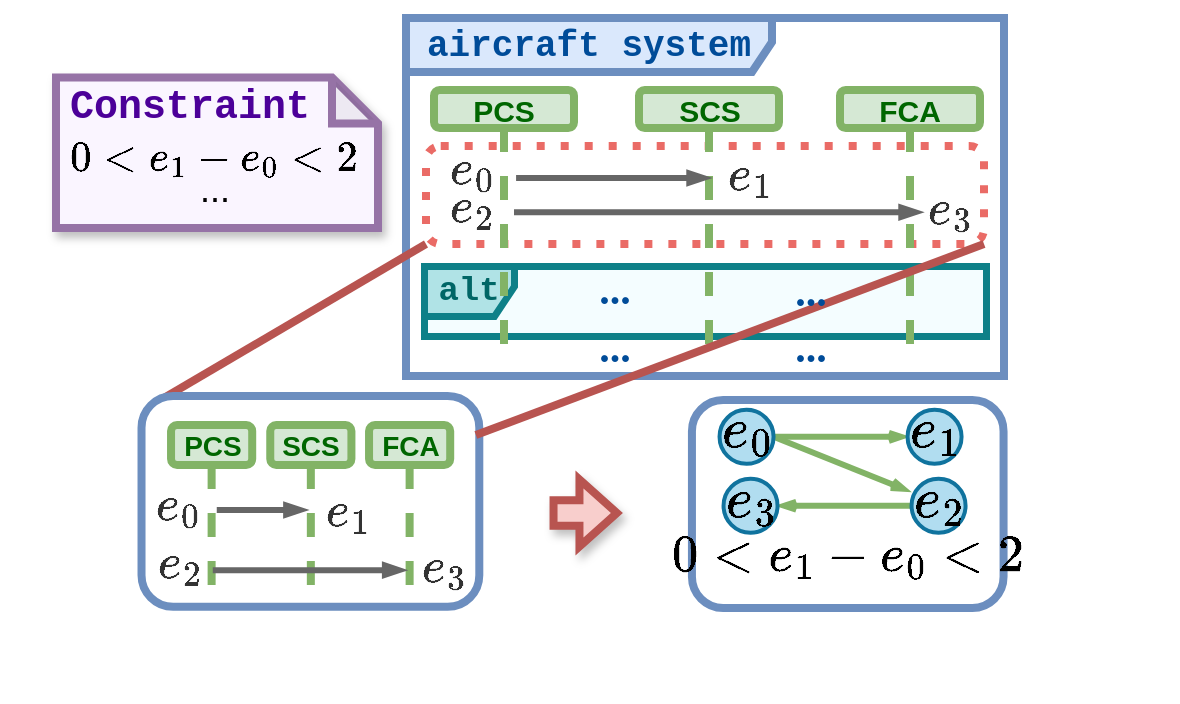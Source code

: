 <mxfile version="28.0.7">
  <diagram name="第 1 页" id="h9YyRqE6uHGr4lUD16GJ">
    <mxGraphModel dx="908" dy="617" grid="0" gridSize="10" guides="1" tooltips="1" connect="1" arrows="1" fold="1" page="1" pageScale="1" pageWidth="1169" pageHeight="827" math="1" shadow="0">
      <root>
        <mxCell id="0" />
        <mxCell id="1" parent="0" />
        <mxCell id="_lGmPWogJOjAXytLMEd4-229" value="&lt;div&gt;&lt;br/&gt;&lt;/div&gt;" style="rounded=1;whiteSpace=wrap;html=1;strokeWidth=4;dashed=1;strokeColor=#EA6B66;dashPattern=1 2;fontSize=14;" parent="1" vertex="1">
          <mxGeometry x="266" y="85" width="279" height="49" as="geometry" />
        </mxCell>
        <mxCell id="_lGmPWogJOjAXytLMEd4-170" value="&lt;font face=&quot;Courier New&quot; style=&quot;color: rgb(0, 102, 102); font-size: 17px;&quot;&gt;&lt;b style=&quot;&quot;&gt;alt&lt;/b&gt;&lt;/font&gt;" style="shape=umlFrame;whiteSpace=wrap;html=1;pointerEvents=0;width=45;height=25;fillColor=#b0e3e6;strokeColor=#0e8088;fillStyle=auto;shadow=0;strokeWidth=3.5;gradientColor=none;swimlaneFillColor=light-dark(#F4FDFF,#002813);fontSize=14;" parent="1" vertex="1">
          <mxGeometry x="265" y="145" width="281" height="35" as="geometry" />
        </mxCell>
        <mxCell id="_lGmPWogJOjAXytLMEd4-171" value="&lt;font face=&quot;Helvetica&quot; style=&quot;color: rgb(0, 102, 0); font-size: 15px;&quot;&gt;&lt;b&gt;PCS&lt;/b&gt;&lt;/font&gt;" style="shape=umlLifeline;perimeter=lifelinePerimeter;whiteSpace=wrap;html=1;container=1;dropTarget=0;collapsible=0;recursiveResize=0;outlineConnect=0;portConstraint=eastwest;newEdgeStyle={&quot;curved&quot;:0,&quot;rounded&quot;:0};size=19;fillColor=#d5e8d4;strokeColor=#82b366;strokeWidth=4;rounded=1;shadow=0;fontSize=14;" parent="1" vertex="1">
          <mxGeometry x="270" y="57" width="70" height="139" as="geometry" />
        </mxCell>
        <mxCell id="_lGmPWogJOjAXytLMEd4-172" value="&lt;font face=&quot;Helvetica&quot; style=&quot;color: rgb(0, 102, 0); font-size: 15px;&quot;&gt;&lt;b&gt;FCA&lt;/b&gt;&lt;/font&gt;" style="shape=umlLifeline;perimeter=lifelinePerimeter;whiteSpace=wrap;html=1;container=1;dropTarget=0;collapsible=0;recursiveResize=0;outlineConnect=0;portConstraint=eastwest;newEdgeStyle={&quot;curved&quot;:0,&quot;rounded&quot;:0};size=19;fillColor=#d5e8d4;strokeColor=#82b366;strokeWidth=4;rounded=1;shadow=0;fontSize=14;" parent="1" vertex="1">
          <mxGeometry x="473" y="57" width="70" height="139" as="geometry" />
        </mxCell>
        <mxCell id="_lGmPWogJOjAXytLMEd4-173" value="&lt;font face=&quot;Helvetica&quot; style=&quot;color: rgb(0, 102, 0); font-size: 15px;&quot;&gt;&lt;b&gt;SCS&lt;/b&gt;&lt;/font&gt;" style="shape=umlLifeline;perimeter=lifelinePerimeter;whiteSpace=wrap;html=1;container=1;dropTarget=0;collapsible=0;recursiveResize=0;outlineConnect=0;portConstraint=eastwest;newEdgeStyle={&quot;curved&quot;:0,&quot;rounded&quot;:0};size=19;fillColor=#d5e8d4;strokeColor=#82b366;strokeWidth=4;rounded=1;shadow=0;fontSize=14;" parent="1" vertex="1">
          <mxGeometry x="372.5" y="57" width="70" height="139" as="geometry" />
        </mxCell>
        <mxCell id="_lGmPWogJOjAXytLMEd4-175" value="&lt;font face=&quot;Courier New&quot; style=&quot;color: rgb(0, 76, 153); font-size: 18px;&quot;&gt;&lt;b style=&quot;&quot;&gt;aircraft system&lt;/b&gt;&lt;/font&gt;" style="shape=umlFrame;whiteSpace=wrap;html=1;pointerEvents=0;width=183;height=27;fillColor=#dae8fc;strokeColor=#6c8ebf;strokeWidth=4;shadow=0;fontSize=14;" parent="1" vertex="1">
          <mxGeometry x="256" y="21" width="299" height="179" as="geometry" />
        </mxCell>
        <mxCell id="_lGmPWogJOjAXytLMEd4-176" value="" style="html=1;verticalAlign=bottom;endArrow=blockThin;curved=0;rounded=1;endFill=1;strokeColor=#666666;strokeWidth=3;endSize=4;fontSize=14;" parent="1" edge="1">
          <mxGeometry x="-0.0" width="80" relative="1" as="geometry">
            <mxPoint x="311.041" y="101" as="sourcePoint" />
            <mxPoint x="408" y="101" as="targetPoint" />
            <mxPoint as="offset" />
          </mxGeometry>
        </mxCell>
        <mxCell id="_lGmPWogJOjAXytLMEd4-178" value="" style="html=1;verticalAlign=bottom;endArrow=blockThin;curved=0;rounded=0;endFill=1;strokeWidth=3;strokeColor=light-dark(#666666,#EDEDED);startSize=6;endSize=4;fontSize=14;" parent="1" edge="1">
          <mxGeometry x="-0.001" width="80" relative="1" as="geometry">
            <mxPoint x="310" y="118.13" as="sourcePoint" />
            <mxPoint x="514" y="118.13" as="targetPoint" />
            <mxPoint as="offset" />
          </mxGeometry>
        </mxCell>
        <mxCell id="_lGmPWogJOjAXytLMEd4-201" value="&lt;font style=&quot;font-size: 21px; color: rgb(51, 51, 51);&quot;&gt;&lt;b style=&quot;&quot;&gt;\(e_2\)&lt;/b&gt;&lt;/font&gt;" style="text;html=1;align=center;verticalAlign=middle;resizable=0;points=[];autosize=1;strokeColor=none;fillColor=none;strokeWidth=4;fontSize=14;" parent="1" vertex="1">
          <mxGeometry x="249.25" y="96.97" width="79" height="37" as="geometry" />
        </mxCell>
        <mxCell id="_lGmPWogJOjAXytLMEd4-241" value="&lt;font face=&quot;Georgia&quot; style=&quot;color: rgb(0, 76, 153); font-size: 21px;&quot;&gt;&lt;b style=&quot;&quot;&gt;...&lt;/b&gt;&lt;/font&gt;" style="text;html=1;align=center;verticalAlign=middle;resizable=0;points=[];autosize=1;strokeColor=none;fillColor=none;strokeWidth=4;fontSize=14;" parent="1" vertex="1">
          <mxGeometry x="340.3" y="138" width="39" height="37" as="geometry" />
        </mxCell>
        <mxCell id="_lGmPWogJOjAXytLMEd4-278" style="rounded=0;orthogonalLoop=1;jettySize=auto;html=1;exitX=0;exitY=1;exitDx=0;exitDy=0;entryX=0.065;entryY=0.011;entryDx=0;entryDy=0;endArrow=none;endFill=0;entryPerimeter=0;strokeWidth=4;endSize=5;strokeColor=light-dark(#b85450, #ededed);curved=1;fontSize=14;" parent="1" source="_lGmPWogJOjAXytLMEd4-229" target="_lGmPWogJOjAXytLMEd4-231" edge="1">
          <mxGeometry relative="1" as="geometry">
            <mxPoint x="61" y="320.42" as="sourcePoint" />
          </mxGeometry>
        </mxCell>
        <mxCell id="2NGLu3flXbiZgfrD2o1z-119" value="&lt;font style=&quot;font-size: 21px; color: rgb(51, 51, 51);&quot;&gt;&lt;b style=&quot;&quot;&gt;\(e_0\)&lt;/b&gt;&lt;/font&gt;" style="text;html=1;align=center;verticalAlign=middle;resizable=0;points=[];autosize=1;strokeColor=none;fillColor=none;strokeWidth=4;fontSize=14;" parent="1" vertex="1">
          <mxGeometry x="249.25" y="77" width="79" height="37" as="geometry" />
        </mxCell>
        <mxCell id="2NGLu3flXbiZgfrD2o1z-120" value="&lt;font style=&quot;font-size: 21px; color: rgb(51, 51, 51);&quot;&gt;&lt;b style=&quot;&quot;&gt;\(e_1\)&lt;/b&gt;&lt;/font&gt;" style="text;html=1;align=center;verticalAlign=middle;resizable=0;points=[];autosize=1;strokeColor=none;fillColor=none;strokeWidth=4;fontSize=14;" parent="1" vertex="1">
          <mxGeometry x="388" y="80" width="79" height="37" as="geometry" />
        </mxCell>
        <mxCell id="2NGLu3flXbiZgfrD2o1z-121" value="&lt;font style=&quot;font-size: 21px; color: rgb(51, 51, 51);&quot;&gt;&lt;b style=&quot;&quot;&gt;\(e_3\)&lt;/b&gt;&lt;/font&gt;" style="text;html=1;align=center;verticalAlign=middle;resizable=0;points=[];autosize=1;strokeColor=none;fillColor=none;strokeWidth=4;fontSize=14;" parent="1" vertex="1">
          <mxGeometry x="488" y="97" width="79" height="37" as="geometry" />
        </mxCell>
        <mxCell id="2NGLu3flXbiZgfrD2o1z-135" value="" style="group" parent="1" vertex="1" connectable="0">
          <mxGeometry x="53" y="12" width="184" height="163" as="geometry" />
        </mxCell>
        <mxCell id="2NGLu3flXbiZgfrD2o1z-123" value="" style="group;strokeWidth=4;dashed=1;shadow=0;rounded=0;fontSize=14;" parent="2NGLu3flXbiZgfrD2o1z-135" vertex="1" connectable="0">
          <mxGeometry x="8" y="33" width="181" height="99.067" as="geometry" />
        </mxCell>
        <mxCell id="2NGLu3flXbiZgfrD2o1z-124" value="" style="shape=note;whiteSpace=wrap;html=1;backgroundOutline=1;darkOpacity=0.05;strokeColor=#9673a6;strokeWidth=4;fillColor=light-dark(#faf5ff, #392f3f);shadow=1;fontSize=14;size=23;" parent="2NGLu3flXbiZgfrD2o1z-123" vertex="1">
          <mxGeometry x="20" y="5.76" width="161" height="75.24" as="geometry" />
        </mxCell>
        <mxCell id="2NGLu3flXbiZgfrD2o1z-118" value="&lt;div style=&quot;line-height: 100%;&quot;&gt;&lt;font face=&quot;Helvetica&quot; style=&quot;font-size: 18px; line-height: 100%;&quot;&gt;&lt;span style=&quot;background-color: transparent; color: light-dark(rgb(0, 0, 0), rgb(255, 255, 255)); text-wrap-mode: nowrap;&quot;&gt;&lt;br&gt;&lt;/span&gt;&lt;/font&gt;&lt;/div&gt;&lt;div style=&quot;line-height: 100%;&quot;&gt;&lt;font face=&quot;Helvetica&quot; style=&quot;font-size: 18px; line-height: 100%;&quot;&gt;&lt;span style=&quot;background-color: transparent; color: light-dark(rgb(0, 0, 0), rgb(255, 255, 255)); text-wrap-mode: nowrap;&quot;&gt;\(0 &amp;lt; e_1 - e_0 &amp;lt; 2\)&lt;/span&gt;&lt;/font&gt;&lt;/div&gt;&lt;div style=&quot;line-height: 100%;&quot;&gt;&lt;span style=&quot;font-size: 18px;&quot;&gt;...&lt;/span&gt;&lt;/div&gt;" style="text;html=1;align=center;verticalAlign=middle;whiteSpace=wrap;rounded=0;" parent="2NGLu3flXbiZgfrD2o1z-123" vertex="1">
          <mxGeometry x="18" y="5.76" width="163" height="77.24" as="geometry" />
        </mxCell>
        <mxCell id="2NGLu3flXbiZgfrD2o1z-127" value="&lt;span style=&quot;font-style: normal; font-variant-ligatures: normal; font-variant-caps: normal; letter-spacing: normal; orphans: 2; text-align: left; text-indent: 0px; text-transform: none; widows: 2; word-spacing: 0px; -webkit-text-stroke-width: 0px; white-space: nowrap; text-decoration-thickness: initial; text-decoration-style: initial; text-decoration-color: initial; float: none; display: inline !important;&quot;&gt;&lt;font face=&quot;Courier New&quot; style=&quot;color: rgb(76, 0, 153); font-size: 20px;&quot;&gt;&lt;b style=&quot;&quot;&gt;Constraint&lt;/b&gt;&lt;/font&gt;&lt;/span&gt;" style="text;whiteSpace=wrap;html=1;shadow=1;rounded=1;" parent="2NGLu3flXbiZgfrD2o1z-123" vertex="1">
          <mxGeometry x="25" y="1.728" width="147" height="14.975" as="geometry" />
        </mxCell>
        <mxCell id="2NGLu3flXbiZgfrD2o1z-165" value="" style="group;strokeWidth=2;" parent="1" vertex="1" connectable="0">
          <mxGeometry x="312.19" y="223.0" width="329.63" height="140" as="geometry" />
        </mxCell>
        <mxCell id="_lGmPWogJOjAXytLMEd4-275" value="" style="html=1;shadow=1;dashed=0;align=center;verticalAlign=middle;shape=mxgraph.arrows2.arrow;dy=0.62;dx=18.73;notch=0;fillColor=#f8cecc;strokeColor=#b85450;strokeWidth=4;fontSize=14;" parent="2NGLu3flXbiZgfrD2o1z-165" vertex="1">
          <mxGeometry x="17.577" y="28.745" width="31.694" height="33.5" as="geometry" />
        </mxCell>
        <mxCell id="_lGmPWogJOjAXytLMEd4-231" value="" style="rounded=1;whiteSpace=wrap;html=1;strokeWidth=4;fillColor=#FFFFFF;strokeColor=light-dark(#6c8ebf, #a0bcd2);fontSize=14;" parent="2NGLu3flXbiZgfrD2o1z-165" vertex="1">
          <mxGeometry x="-188.43" y="-13.0" width="168.89" height="105.42" as="geometry" />
        </mxCell>
        <mxCell id="_lGmPWogJOjAXytLMEd4-233" value="&lt;font style=&quot;color: rgb(0, 102, 0);&quot;&gt;&lt;b&gt;FCA&lt;/b&gt;&lt;/font&gt;" style="shape=umlLifeline;perimeter=lifelinePerimeter;whiteSpace=wrap;html=1;container=1;dropTarget=0;collapsible=0;recursiveResize=0;outlineConnect=0;portConstraint=eastwest;newEdgeStyle={&quot;curved&quot;:0,&quot;rounded&quot;:0};size=20;fontSize=14;strokeWidth=4;fillColor=#d5e8d4;strokeColor=#82b366;rounded=1;" parent="2NGLu3flXbiZgfrD2o1z-165" vertex="1">
          <mxGeometry x="-74.67" y="1.5" width="40.58" height="87" as="geometry" />
        </mxCell>
        <mxCell id="_lGmPWogJOjAXytLMEd4-234" value="&lt;font style=&quot;color: rgb(0, 102, 0);&quot;&gt;&lt;b&gt;SCS&lt;/b&gt;&lt;/font&gt;" style="shape=umlLifeline;perimeter=lifelinePerimeter;whiteSpace=wrap;html=1;container=1;dropTarget=0;collapsible=0;recursiveResize=0;outlineConnect=0;portConstraint=eastwest;newEdgeStyle={&quot;curved&quot;:0,&quot;rounded&quot;:0};size=20;fontSize=14;strokeWidth=4;fillColor=#d5e8d4;strokeColor=#82b366;rounded=1;" parent="2NGLu3flXbiZgfrD2o1z-165" vertex="1">
          <mxGeometry x="-124.06" y="1.5" width="40.58" height="87" as="geometry" />
        </mxCell>
        <mxCell id="_lGmPWogJOjAXytLMEd4-235" value="&lt;font style=&quot;color: rgb(0, 102, 0);&quot;&gt;&lt;b&gt;PCS&lt;/b&gt;&lt;/font&gt;" style="shape=umlLifeline;perimeter=lifelinePerimeter;whiteSpace=wrap;html=1;container=1;dropTarget=0;collapsible=0;recursiveResize=0;outlineConnect=0;portConstraint=eastwest;newEdgeStyle={&quot;curved&quot;:0,&quot;rounded&quot;:0};size=20;fontSize=14;strokeWidth=4;fillColor=#d5e8d4;strokeColor=#82b366;rounded=1;" parent="2NGLu3flXbiZgfrD2o1z-165" vertex="1">
          <mxGeometry x="-173.67" y="1.5" width="40.58" height="88" as="geometry" />
        </mxCell>
        <mxCell id="_lGmPWogJOjAXytLMEd4-246" value="" style="html=1;verticalAlign=bottom;endArrow=blockThin;curved=0;rounded=0;endFill=1;strokeWidth=3;strokeColor=light-dark(#666666,#EDEDED);startSize=6;endSize=4;fontSize=14;" parent="2NGLu3flXbiZgfrD2o1z-165" target="_lGmPWogJOjAXytLMEd4-233" edge="1">
          <mxGeometry x="-0.001" width="80" relative="1" as="geometry">
            <mxPoint x="-152.81" y="74.065" as="sourcePoint" />
            <mxPoint x="-40.749" y="74.065" as="targetPoint" />
            <mxPoint as="offset" />
          </mxGeometry>
        </mxCell>
        <mxCell id="_lGmPWogJOjAXytLMEd4-232" value="" style="html=1;verticalAlign=bottom;endArrow=blockThin;curved=0;rounded=0;strokeWidth=3;endSize=4;endFill=1;strokeColor=#666666;fontSize=14;" parent="2NGLu3flXbiZgfrD2o1z-165" target="_lGmPWogJOjAXytLMEd4-234" edge="1">
          <mxGeometry width="80" relative="1" as="geometry">
            <mxPoint x="-150.81" y="44.001" as="sourcePoint" />
            <mxPoint x="-35.593" y="44.001" as="targetPoint" />
            <Array as="points">
              <mxPoint x="-137.689" y="44.001" />
            </Array>
          </mxGeometry>
        </mxCell>
        <mxCell id="2NGLu3flXbiZgfrD2o1z-136" value="&lt;font style=&quot;color: rgb(51, 51, 51); font-size: 21px;&quot;&gt;&lt;b style=&quot;&quot;&gt;\(e_0\)&lt;/b&gt;&lt;/font&gt;" style="text;html=1;align=center;verticalAlign=middle;resizable=0;points=[];autosize=1;strokeColor=none;fillColor=none;strokeWidth=4;fontSize=14;" parent="2NGLu3flXbiZgfrD2o1z-165" vertex="1">
          <mxGeometry x="-209.193" y="22.5" width="79" height="37" as="geometry" />
        </mxCell>
        <mxCell id="2NGLu3flXbiZgfrD2o1z-137" value="&lt;font style=&quot;font-size: 21px; color: rgb(51, 51, 51);&quot;&gt;&lt;b style=&quot;&quot;&gt;\(e_1\)&lt;/b&gt;&lt;/font&gt;" style="text;html=1;align=center;verticalAlign=middle;resizable=0;points=[];autosize=1;strokeColor=none;fillColor=none;strokeWidth=4;fontSize=14;" parent="2NGLu3flXbiZgfrD2o1z-165" vertex="1">
          <mxGeometry x="-124.43" y="25.0" width="79" height="37" as="geometry" />
        </mxCell>
        <mxCell id="2NGLu3flXbiZgfrD2o1z-138" value="&lt;font style=&quot;color: rgb(51, 51, 51); font-size: 21px;&quot;&gt;&lt;b style=&quot;&quot;&gt;\(e_2\)&lt;/b&gt;&lt;/font&gt;" style="text;html=1;align=center;verticalAlign=middle;resizable=0;points=[];autosize=1;strokeColor=none;fillColor=none;strokeWidth=4;fontSize=14;" parent="2NGLu3flXbiZgfrD2o1z-165" vertex="1">
          <mxGeometry x="-208.81" y="51.97" width="79" height="37" as="geometry" />
        </mxCell>
        <mxCell id="2NGLu3flXbiZgfrD2o1z-141" value="&lt;font style=&quot;font-size: 21px; color: rgb(51, 51, 51);&quot;&gt;&lt;b style=&quot;&quot;&gt;\(e_3\)&lt;/b&gt;&lt;/font&gt;" style="text;html=1;align=center;verticalAlign=middle;resizable=0;points=[];autosize=1;strokeColor=none;fillColor=none;strokeWidth=4;fontSize=14;" parent="2NGLu3flXbiZgfrD2o1z-165" vertex="1">
          <mxGeometry x="-76.646" y="53.42" width="79" height="37" as="geometry" />
        </mxCell>
        <mxCell id="2NGLu3flXbiZgfrD2o1z-160" style="rounded=0;orthogonalLoop=1;jettySize=auto;html=1;endArrow=openThin;endFill=0;strokeColor=#82b366;strokeWidth=3;fillColor=#d5e8d4;endSize=3;entryX=0;entryY=0.5;entryDx=0;entryDy=0;exitX=1;exitY=0.5;exitDx=0;exitDy=0;startSize=3;" parent="2NGLu3flXbiZgfrD2o1z-165" source="2NGLu3flXbiZgfrD2o1z-157" target="2NGLu3flXbiZgfrD2o1z-156" edge="1">
          <mxGeometry relative="1" as="geometry">
            <mxPoint x="-98.717" y="38.769" as="sourcePoint" />
            <mxPoint x="-91.116" y="40.084" as="targetPoint" />
          </mxGeometry>
        </mxCell>
        <mxCell id="2NGLu3flXbiZgfrD2o1z-161" style="rounded=0;orthogonalLoop=1;jettySize=auto;html=1;endArrow=openThin;endFill=0;strokeColor=#82b366;strokeWidth=3;fillColor=#d5e8d4;endSize=3;entryX=1;entryY=0.5;entryDx=0;entryDy=0;exitX=0;exitY=0.5;exitDx=0;exitDy=0;startSize=3;" parent="2NGLu3flXbiZgfrD2o1z-165" source="2NGLu3flXbiZgfrD2o1z-159" target="2NGLu3flXbiZgfrD2o1z-158" edge="1">
          <mxGeometry relative="1" as="geometry">
            <mxPoint x="110.422" y="14.92" as="sourcePoint" />
            <mxPoint x="212.308" y="14.92" as="targetPoint" />
            <Array as="points" />
          </mxGeometry>
        </mxCell>
        <mxCell id="2NGLu3flXbiZgfrD2o1z-162" style="rounded=0;orthogonalLoop=1;jettySize=auto;html=1;endArrow=openThin;endFill=0;strokeColor=#82b366;strokeWidth=3;fillColor=#d5e8d4;endSize=3;entryX=-0.041;entryY=0.233;entryDx=0;entryDy=0;exitX=1;exitY=0.5;exitDx=0;exitDy=0;startSize=3;entryPerimeter=0;" parent="2NGLu3flXbiZgfrD2o1z-165" source="2NGLu3flXbiZgfrD2o1z-157" target="2NGLu3flXbiZgfrD2o1z-159" edge="1">
          <mxGeometry relative="1" as="geometry">
            <mxPoint x="212.308" y="66.92" as="sourcePoint" />
            <mxPoint x="110.422" y="66.92" as="targetPoint" />
            <Array as="points" />
          </mxGeometry>
        </mxCell>
        <mxCell id="2NGLu3flXbiZgfrD2o1z-155" value="" style="rounded=1;whiteSpace=wrap;html=1;strokeWidth=4;fillColor=none;strokeColor=light-dark(#6c8ebf, #46a8af);" parent="2NGLu3flXbiZgfrD2o1z-165" vertex="1">
          <mxGeometry x="86.78" y="-11.0" width="155.81" height="104" as="geometry" />
        </mxCell>
        <mxCell id="2NGLu3flXbiZgfrD2o1z-156" value="&lt;div style=&quot;text-align: left;&quot;&gt;&lt;span style=&quot;background-color: initial;&quot;&gt;&lt;font style=&quot;font-size: 24px;&quot; face=&quot;Courier New&quot;&gt;&lt;b style=&quot;&quot;&gt;\(e_1\)&lt;/b&gt;&lt;/font&gt;&lt;/span&gt;&lt;/div&gt;" style="ellipse;whiteSpace=wrap;html=1;aspect=fixed;strokeWidth=2;fillColor=#b1ddf0;strokeColor=#10739e;" parent="2NGLu3flXbiZgfrD2o1z-165" vertex="1">
          <mxGeometry x="194.589" y="-6.08" width="27" height="27" as="geometry" />
        </mxCell>
        <mxCell id="2NGLu3flXbiZgfrD2o1z-157" value="&lt;div style=&quot;text-align: left;&quot;&gt;&lt;span style=&quot;background-color: initial;&quot;&gt;&lt;font style=&quot;font-size: 24px;&quot; face=&quot;Courier New&quot;&gt;&lt;b style=&quot;&quot;&gt;\(e_0\)&lt;/b&gt;&lt;/font&gt;&lt;/span&gt;&lt;/div&gt;" style="ellipse;whiteSpace=wrap;html=1;aspect=fixed;strokeWidth=2;fillColor=#b1ddf0;strokeColor=#10739e;" parent="2NGLu3flXbiZgfrD2o1z-165" vertex="1">
          <mxGeometry x="100.587" y="-6.08" width="27" height="27" as="geometry" />
        </mxCell>
        <mxCell id="2NGLu3flXbiZgfrD2o1z-158" value="&lt;div style=&quot;text-align: left;&quot;&gt;&lt;span style=&quot;background-color: initial;&quot;&gt;&lt;font style=&quot;font-size: 24px;&quot; face=&quot;Courier New&quot;&gt;&lt;b style=&quot;&quot;&gt;\(e_3\)&lt;/b&gt;&lt;/font&gt;&lt;/span&gt;&lt;/div&gt;" style="ellipse;whiteSpace=wrap;html=1;aspect=fixed;strokeWidth=2;fillColor=#b1ddf0;strokeColor=#10739e;" parent="2NGLu3flXbiZgfrD2o1z-165" vertex="1">
          <mxGeometry x="102.587" y="28.37" width="27" height="27" as="geometry" />
        </mxCell>
        <mxCell id="2NGLu3flXbiZgfrD2o1z-159" value="&lt;div style=&quot;text-align: left;&quot;&gt;&lt;span style=&quot;background-color: initial;&quot;&gt;&lt;font style=&quot;font-size: 24px;&quot; face=&quot;Courier New&quot;&gt;&lt;b style=&quot;&quot;&gt;\(e_2\)&lt;/b&gt;&lt;/font&gt;&lt;/span&gt;&lt;/div&gt;" style="ellipse;whiteSpace=wrap;html=1;aspect=fixed;strokeWidth=2;fillColor=#b1ddf0;strokeColor=#10739e;" parent="2NGLu3flXbiZgfrD2o1z-165" vertex="1">
          <mxGeometry x="196.589" y="28.37" width="27" height="27" as="geometry" />
        </mxCell>
        <mxCell id="2NGLu3flXbiZgfrD2o1z-164" value="&lt;div style=&quot;text-align: left;&quot;&gt;&lt;span style=&quot;background-color: initial;&quot;&gt;&lt;font style=&quot;font-size: 22px;&quot; face=&quot;Courier New&quot;&gt;&lt;b style=&quot;&quot;&gt;\(0 &amp;lt; e_1 - e_0 &amp;lt; 2\)&lt;/b&gt;&lt;/font&gt;&lt;/span&gt;&lt;/div&gt;" style="text;html=1;align=center;verticalAlign=middle;resizable=0;points=[];autosize=1;strokeColor=none;fillColor=none;strokeWidth=3;" parent="2NGLu3flXbiZgfrD2o1z-165" vertex="1">
          <mxGeometry x="17.575" y="49.919" width="295" height="38" as="geometry" />
        </mxCell>
        <mxCell id="_lGmPWogJOjAXytLMEd4-279" style="rounded=0;orthogonalLoop=1;jettySize=auto;html=1;endArrow=none;endFill=0;strokeWidth=4;endSize=5;strokeColor=light-dark(#b85450, #ededed);curved=1;fontSize=14;exitX=1;exitY=1;exitDx=0;exitDy=0;entryX=0.978;entryY=0.062;entryDx=0;entryDy=0;entryPerimeter=0;" parent="1" source="_lGmPWogJOjAXytLMEd4-229" edge="1">
          <mxGeometry relative="1" as="geometry">
            <mxPoint x="300.98" y="238.0" as="sourcePoint" />
            <mxPoint x="290.93" y="229.536" as="targetPoint" />
          </mxGeometry>
        </mxCell>
        <mxCell id="jzoOePpGW0XurZ5Zg9HG-2" value="&lt;font face=&quot;Georgia&quot; style=&quot;color: rgb(0, 76, 153); font-size: 21px;&quot;&gt;&lt;b style=&quot;&quot;&gt;...&lt;/b&gt;&lt;/font&gt;" style="text;html=1;align=center;verticalAlign=middle;resizable=0;points=[];autosize=1;strokeColor=none;fillColor=none;strokeWidth=4;fontSize=14;" vertex="1" parent="1">
          <mxGeometry x="438" y="139" width="39" height="37" as="geometry" />
        </mxCell>
        <mxCell id="jzoOePpGW0XurZ5Zg9HG-3" value="&lt;font face=&quot;Georgia&quot; style=&quot;color: rgb(0, 76, 153); font-size: 21px;&quot;&gt;&lt;b style=&quot;&quot;&gt;...&lt;/b&gt;&lt;/font&gt;" style="text;html=1;align=center;verticalAlign=middle;resizable=0;points=[];autosize=1;strokeColor=none;fillColor=none;strokeWidth=4;fontSize=14;" vertex="1" parent="1">
          <mxGeometry x="340" y="167" width="39" height="37" as="geometry" />
        </mxCell>
        <mxCell id="jzoOePpGW0XurZ5Zg9HG-4" value="&lt;font face=&quot;Georgia&quot; style=&quot;color: rgb(0, 76, 153); font-size: 21px;&quot;&gt;&lt;b style=&quot;&quot;&gt;...&lt;/b&gt;&lt;/font&gt;" style="text;html=1;align=center;verticalAlign=middle;resizable=0;points=[];autosize=1;strokeColor=none;fillColor=none;strokeWidth=4;fontSize=14;" vertex="1" parent="1">
          <mxGeometry x="438" y="167" width="39" height="37" as="geometry" />
        </mxCell>
      </root>
    </mxGraphModel>
  </diagram>
</mxfile>
